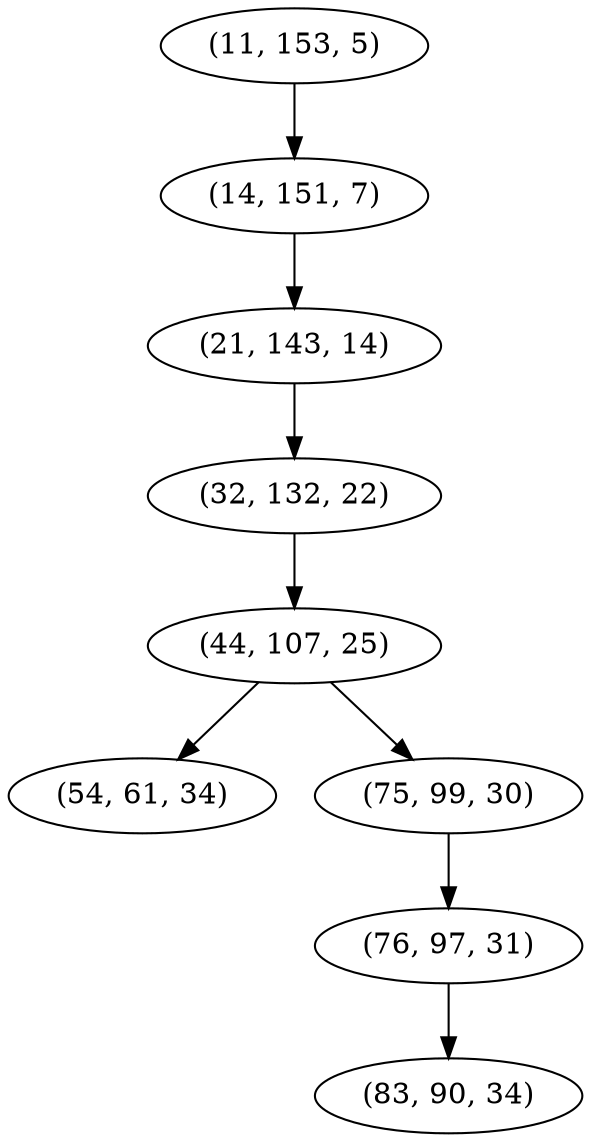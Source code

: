 digraph tree {
    "(11, 153, 5)";
    "(14, 151, 7)";
    "(21, 143, 14)";
    "(32, 132, 22)";
    "(44, 107, 25)";
    "(54, 61, 34)";
    "(75, 99, 30)";
    "(76, 97, 31)";
    "(83, 90, 34)";
    "(11, 153, 5)" -> "(14, 151, 7)";
    "(14, 151, 7)" -> "(21, 143, 14)";
    "(21, 143, 14)" -> "(32, 132, 22)";
    "(32, 132, 22)" -> "(44, 107, 25)";
    "(44, 107, 25)" -> "(54, 61, 34)";
    "(44, 107, 25)" -> "(75, 99, 30)";
    "(75, 99, 30)" -> "(76, 97, 31)";
    "(76, 97, 31)" -> "(83, 90, 34)";
}

